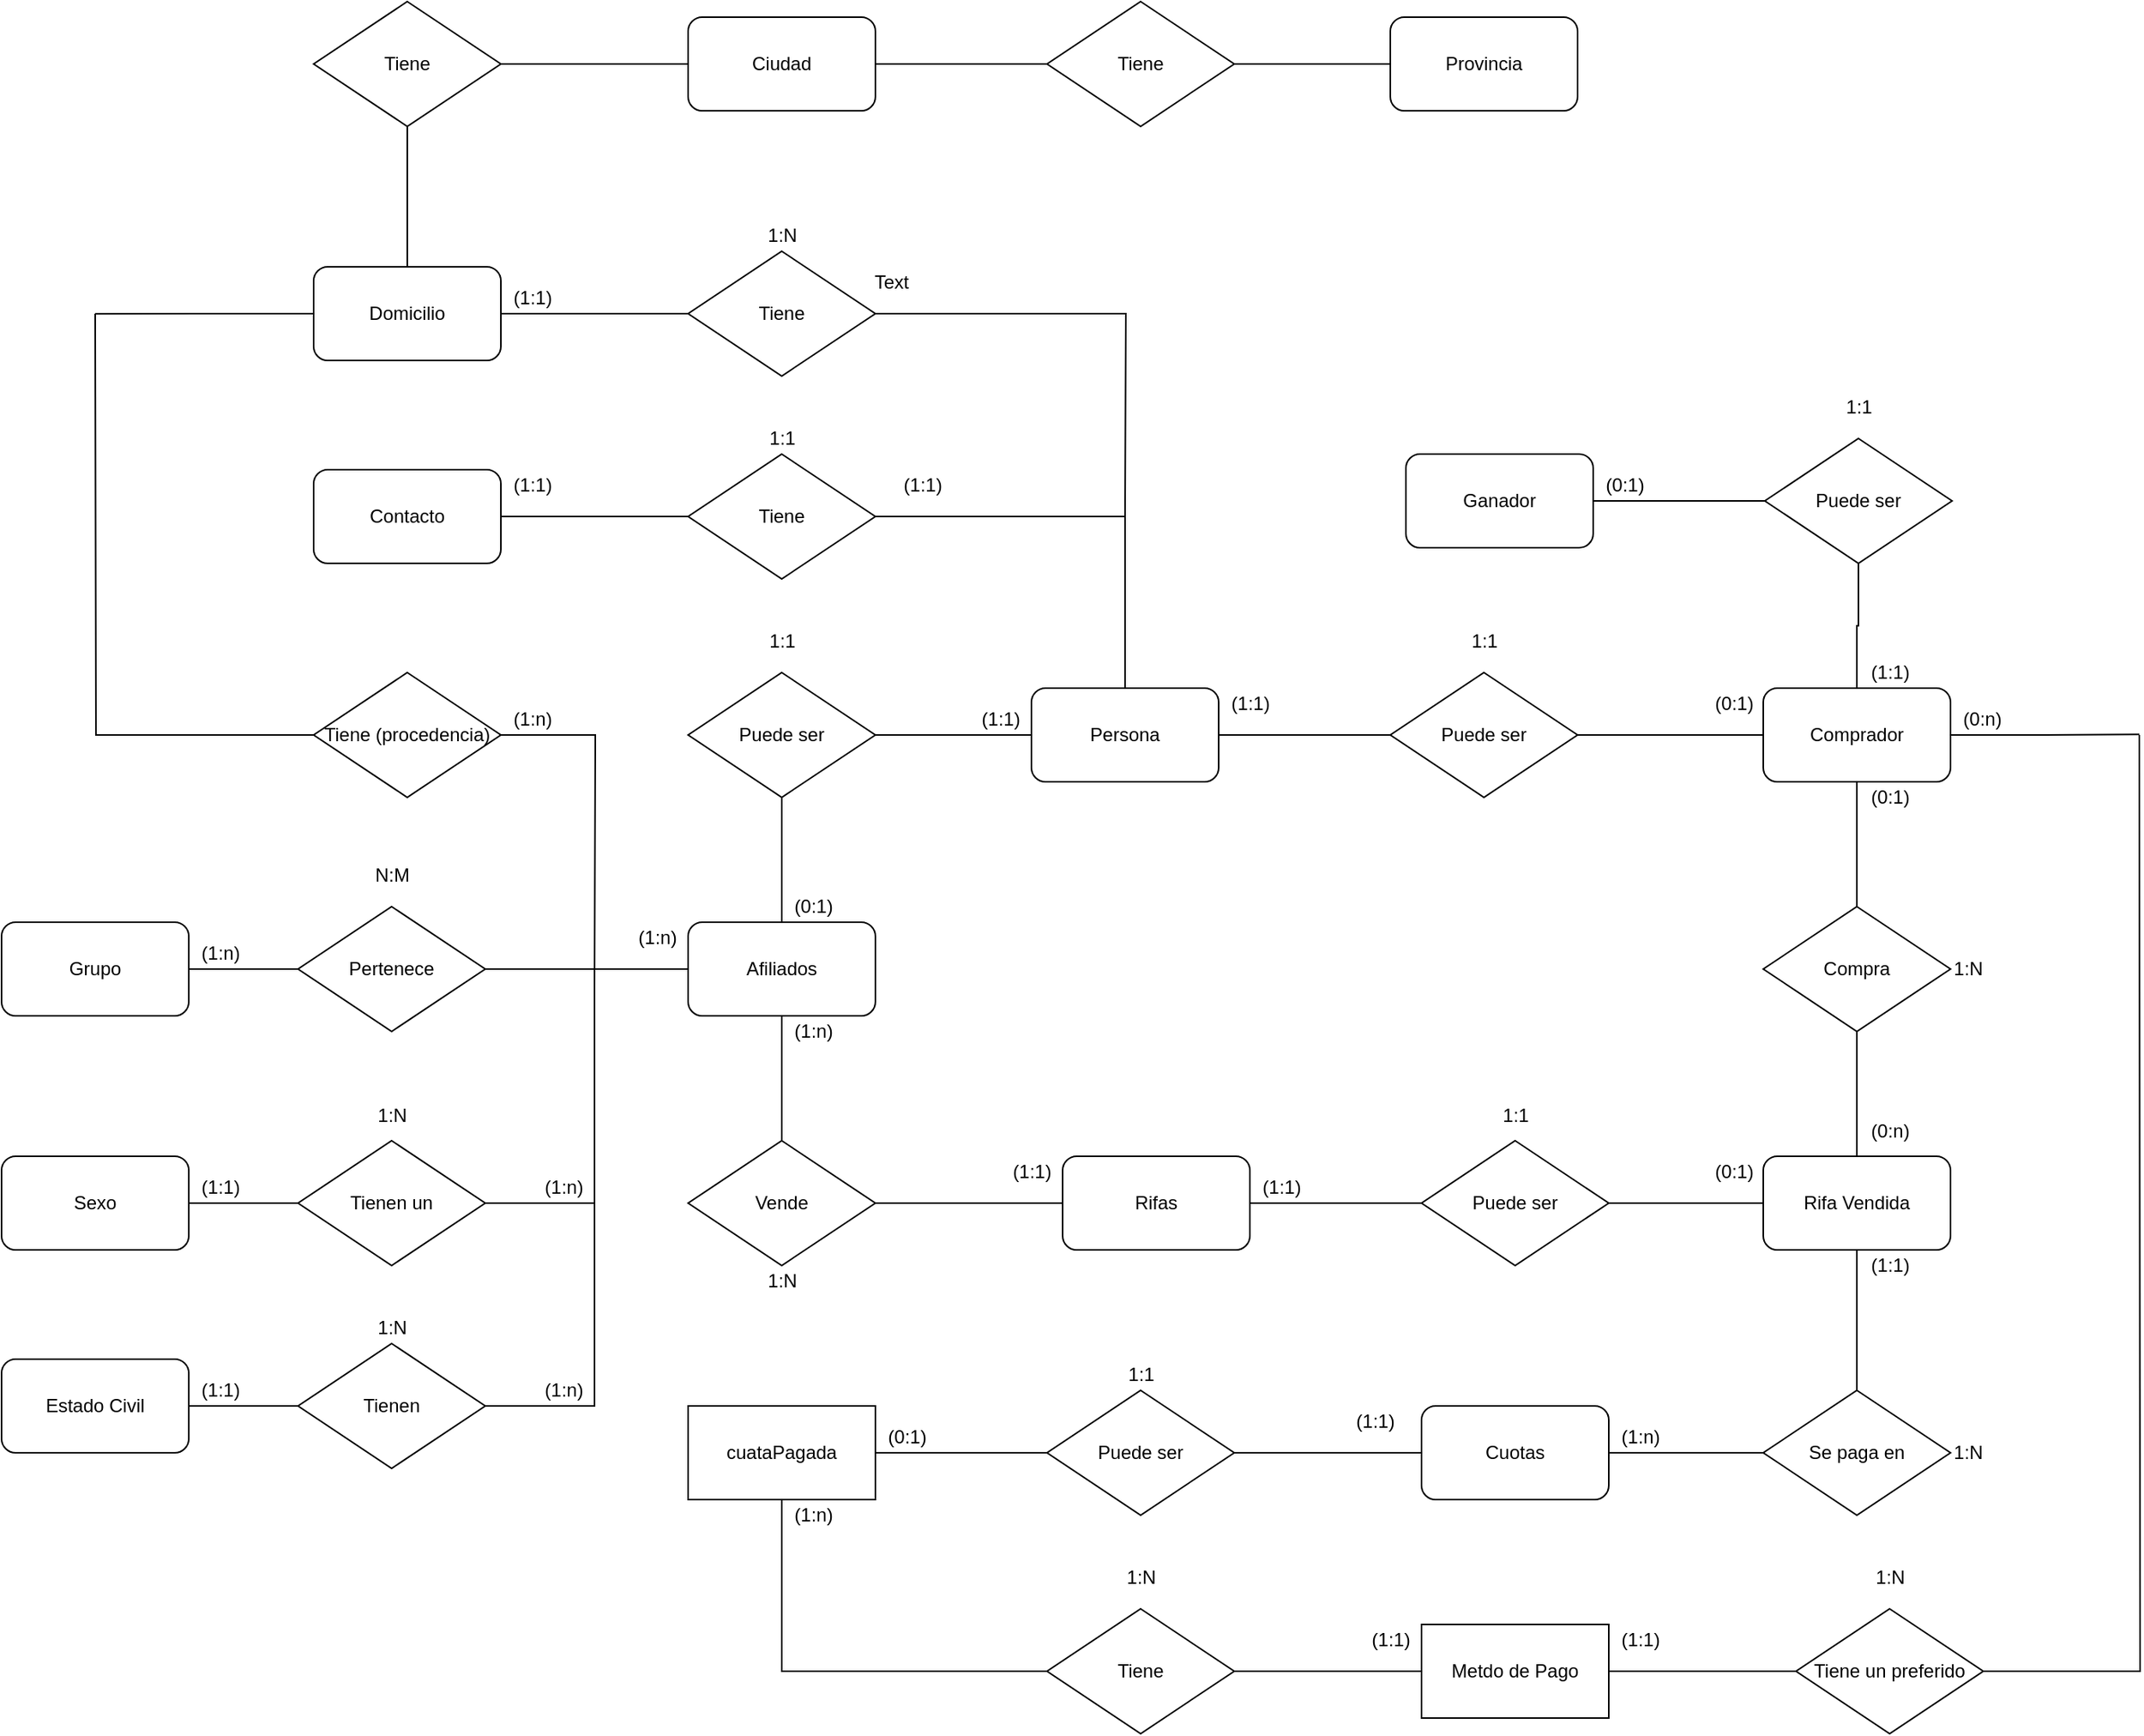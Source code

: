 <mxfile version="14.6.6" type="github">
  <diagram id="x4oDXer3UmMAbWq6n8sA" name="Page-1">
    <mxGraphModel dx="496" dy="1086" grid="1" gridSize="10" guides="1" tooltips="1" connect="1" arrows="1" fold="1" page="1" pageScale="1" pageWidth="1169" pageHeight="827" math="0" shadow="0">
      <root>
        <mxCell id="0" />
        <mxCell id="1" parent="0" />
        <mxCell id="oe1nVjeeDrZ-jlYFfPf0-22" style="edgeStyle=none;rounded=0;orthogonalLoop=1;jettySize=auto;html=1;exitX=1;exitY=0.5;exitDx=0;exitDy=0;entryX=0;entryY=0.5;entryDx=0;entryDy=0;endArrow=none;endFill=0;" edge="1" parent="1" source="oe1nVjeeDrZ-jlYFfPf0-1" target="oe1nVjeeDrZ-jlYFfPf0-2">
          <mxGeometry relative="1" as="geometry" />
        </mxCell>
        <mxCell id="oe1nVjeeDrZ-jlYFfPf0-1" value="Grupo" style="rounded=1;whiteSpace=wrap;html=1;" vertex="1" parent="1">
          <mxGeometry x="40" y="290" width="120" height="60" as="geometry" />
        </mxCell>
        <mxCell id="oe1nVjeeDrZ-jlYFfPf0-24" style="edgeStyle=none;rounded=0;orthogonalLoop=1;jettySize=auto;html=1;exitX=1;exitY=0.5;exitDx=0;exitDy=0;entryX=0;entryY=0.5;entryDx=0;entryDy=0;endArrow=none;endFill=0;" edge="1" parent="1" source="oe1nVjeeDrZ-jlYFfPf0-2" target="oe1nVjeeDrZ-jlYFfPf0-3">
          <mxGeometry relative="1" as="geometry" />
        </mxCell>
        <mxCell id="oe1nVjeeDrZ-jlYFfPf0-2" value="Pertenece" style="rhombus;whiteSpace=wrap;html=1;" vertex="1" parent="1">
          <mxGeometry x="230" y="280" width="120" height="80" as="geometry" />
        </mxCell>
        <mxCell id="oe1nVjeeDrZ-jlYFfPf0-25" style="edgeStyle=none;rounded=0;orthogonalLoop=1;jettySize=auto;html=1;exitX=0.5;exitY=1;exitDx=0;exitDy=0;entryX=0.5;entryY=0;entryDx=0;entryDy=0;endArrow=none;endFill=0;" edge="1" parent="1" source="oe1nVjeeDrZ-jlYFfPf0-3" target="oe1nVjeeDrZ-jlYFfPf0-4">
          <mxGeometry relative="1" as="geometry" />
        </mxCell>
        <mxCell id="oe1nVjeeDrZ-jlYFfPf0-3" value="Afiliados" style="rounded=1;whiteSpace=wrap;html=1;" vertex="1" parent="1">
          <mxGeometry x="480" y="290" width="120" height="60" as="geometry" />
        </mxCell>
        <mxCell id="oe1nVjeeDrZ-jlYFfPf0-26" style="edgeStyle=none;rounded=0;orthogonalLoop=1;jettySize=auto;html=1;exitX=1;exitY=0.5;exitDx=0;exitDy=0;entryX=0;entryY=0.5;entryDx=0;entryDy=0;endArrow=none;endFill=0;" edge="1" parent="1" source="oe1nVjeeDrZ-jlYFfPf0-4" target="oe1nVjeeDrZ-jlYFfPf0-5">
          <mxGeometry relative="1" as="geometry" />
        </mxCell>
        <mxCell id="oe1nVjeeDrZ-jlYFfPf0-4" value="Vende" style="rhombus;whiteSpace=wrap;html=1;" vertex="1" parent="1">
          <mxGeometry x="480" y="430" width="120" height="80" as="geometry" />
        </mxCell>
        <mxCell id="oe1nVjeeDrZ-jlYFfPf0-27" style="edgeStyle=none;rounded=0;orthogonalLoop=1;jettySize=auto;html=1;exitX=1;exitY=0.5;exitDx=0;exitDy=0;entryX=0;entryY=0.5;entryDx=0;entryDy=0;endArrow=none;endFill=0;" edge="1" parent="1" source="oe1nVjeeDrZ-jlYFfPf0-5" target="oe1nVjeeDrZ-jlYFfPf0-6">
          <mxGeometry relative="1" as="geometry" />
        </mxCell>
        <mxCell id="oe1nVjeeDrZ-jlYFfPf0-5" value="Rifas" style="rounded=1;whiteSpace=wrap;html=1;" vertex="1" parent="1">
          <mxGeometry x="720" y="440" width="120" height="60" as="geometry" />
        </mxCell>
        <mxCell id="oe1nVjeeDrZ-jlYFfPf0-28" style="edgeStyle=none;rounded=0;orthogonalLoop=1;jettySize=auto;html=1;exitX=1;exitY=0.5;exitDx=0;exitDy=0;entryX=0;entryY=0.5;entryDx=0;entryDy=0;endArrow=none;endFill=0;" edge="1" parent="1" source="oe1nVjeeDrZ-jlYFfPf0-6" target="oe1nVjeeDrZ-jlYFfPf0-7">
          <mxGeometry relative="1" as="geometry" />
        </mxCell>
        <mxCell id="oe1nVjeeDrZ-jlYFfPf0-6" value="Puede ser" style="rhombus;whiteSpace=wrap;html=1;" vertex="1" parent="1">
          <mxGeometry x="950" y="430" width="120" height="80" as="geometry" />
        </mxCell>
        <mxCell id="oe1nVjeeDrZ-jlYFfPf0-29" style="edgeStyle=none;rounded=0;orthogonalLoop=1;jettySize=auto;html=1;exitX=0.5;exitY=0;exitDx=0;exitDy=0;entryX=0.5;entryY=1;entryDx=0;entryDy=0;endArrow=none;endFill=0;" edge="1" parent="1" source="oe1nVjeeDrZ-jlYFfPf0-7" target="oe1nVjeeDrZ-jlYFfPf0-12">
          <mxGeometry relative="1" as="geometry" />
        </mxCell>
        <mxCell id="oe1nVjeeDrZ-jlYFfPf0-64" style="edgeStyle=orthogonalEdgeStyle;rounded=0;orthogonalLoop=1;jettySize=auto;html=1;exitX=0.5;exitY=1;exitDx=0;exitDy=0;endArrow=none;endFill=0;" edge="1" parent="1" source="oe1nVjeeDrZ-jlYFfPf0-7" target="oe1nVjeeDrZ-jlYFfPf0-63">
          <mxGeometry relative="1" as="geometry" />
        </mxCell>
        <mxCell id="oe1nVjeeDrZ-jlYFfPf0-7" value="Rifa Vendida" style="rounded=1;whiteSpace=wrap;html=1;" vertex="1" parent="1">
          <mxGeometry x="1169" y="440" width="120" height="60" as="geometry" />
        </mxCell>
        <mxCell id="oe1nVjeeDrZ-jlYFfPf0-36" style="edgeStyle=orthogonalEdgeStyle;rounded=0;orthogonalLoop=1;jettySize=auto;html=1;exitX=0;exitY=0.5;exitDx=0;exitDy=0;entryX=1;entryY=0.5;entryDx=0;entryDy=0;endArrow=none;endFill=0;" edge="1" parent="1" source="oe1nVjeeDrZ-jlYFfPf0-8" target="oe1nVjeeDrZ-jlYFfPf0-9">
          <mxGeometry relative="1" as="geometry" />
        </mxCell>
        <mxCell id="oe1nVjeeDrZ-jlYFfPf0-40" style="edgeStyle=orthogonalEdgeStyle;rounded=0;orthogonalLoop=1;jettySize=auto;html=1;exitX=1;exitY=0.5;exitDx=0;exitDy=0;endArrow=none;endFill=0;" edge="1" parent="1" source="oe1nVjeeDrZ-jlYFfPf0-8">
          <mxGeometry relative="1" as="geometry">
            <mxPoint x="420" y="470" as="targetPoint" />
          </mxGeometry>
        </mxCell>
        <mxCell id="oe1nVjeeDrZ-jlYFfPf0-8" value="Tienen un" style="rhombus;whiteSpace=wrap;html=1;" vertex="1" parent="1">
          <mxGeometry x="230" y="430" width="120" height="80" as="geometry" />
        </mxCell>
        <mxCell id="oe1nVjeeDrZ-jlYFfPf0-9" value="Sexo" style="rounded=1;whiteSpace=wrap;html=1;" vertex="1" parent="1">
          <mxGeometry x="40" y="440" width="120" height="60" as="geometry" />
        </mxCell>
        <mxCell id="oe1nVjeeDrZ-jlYFfPf0-37" value="" style="edgeStyle=orthogonalEdgeStyle;rounded=0;orthogonalLoop=1;jettySize=auto;html=1;endArrow=none;endFill=0;" edge="1" parent="1" source="oe1nVjeeDrZ-jlYFfPf0-10" target="oe1nVjeeDrZ-jlYFfPf0-11">
          <mxGeometry relative="1" as="geometry" />
        </mxCell>
        <mxCell id="oe1nVjeeDrZ-jlYFfPf0-38" style="edgeStyle=orthogonalEdgeStyle;rounded=0;orthogonalLoop=1;jettySize=auto;html=1;exitX=1;exitY=0.5;exitDx=0;exitDy=0;endArrow=none;endFill=0;" edge="1" parent="1" source="oe1nVjeeDrZ-jlYFfPf0-10">
          <mxGeometry relative="1" as="geometry">
            <mxPoint x="440" y="320" as="targetPoint" />
            <Array as="points">
              <mxPoint x="420" y="600" />
              <mxPoint x="420" y="320" />
            </Array>
          </mxGeometry>
        </mxCell>
        <mxCell id="oe1nVjeeDrZ-jlYFfPf0-10" value="Tienen" style="rhombus;whiteSpace=wrap;html=1;" vertex="1" parent="1">
          <mxGeometry x="230" y="560" width="120" height="80" as="geometry" />
        </mxCell>
        <mxCell id="oe1nVjeeDrZ-jlYFfPf0-11" value="Estado Civil" style="rounded=1;whiteSpace=wrap;html=1;" vertex="1" parent="1">
          <mxGeometry x="40" y="570" width="120" height="60" as="geometry" />
        </mxCell>
        <mxCell id="oe1nVjeeDrZ-jlYFfPf0-30" style="edgeStyle=none;rounded=0;orthogonalLoop=1;jettySize=auto;html=1;exitX=0.5;exitY=0;exitDx=0;exitDy=0;entryX=0.5;entryY=1;entryDx=0;entryDy=0;endArrow=none;endFill=0;" edge="1" parent="1" source="oe1nVjeeDrZ-jlYFfPf0-12" target="oe1nVjeeDrZ-jlYFfPf0-13">
          <mxGeometry relative="1" as="geometry" />
        </mxCell>
        <mxCell id="oe1nVjeeDrZ-jlYFfPf0-12" value="Compra" style="rhombus;whiteSpace=wrap;html=1;" vertex="1" parent="1">
          <mxGeometry x="1169" y="280" width="120" height="80" as="geometry" />
        </mxCell>
        <mxCell id="oe1nVjeeDrZ-jlYFfPf0-31" style="edgeStyle=none;rounded=0;orthogonalLoop=1;jettySize=auto;html=1;exitX=0;exitY=0.5;exitDx=0;exitDy=0;entryX=1;entryY=0.5;entryDx=0;entryDy=0;endArrow=none;endFill=0;" edge="1" parent="1" source="oe1nVjeeDrZ-jlYFfPf0-13" target="oe1nVjeeDrZ-jlYFfPf0-14">
          <mxGeometry relative="1" as="geometry" />
        </mxCell>
        <mxCell id="oe1nVjeeDrZ-jlYFfPf0-80" style="edgeStyle=orthogonalEdgeStyle;rounded=0;orthogonalLoop=1;jettySize=auto;html=1;exitX=1;exitY=0.5;exitDx=0;exitDy=0;endArrow=none;endFill=0;" edge="1" parent="1" source="oe1nVjeeDrZ-jlYFfPf0-13">
          <mxGeometry relative="1" as="geometry">
            <mxPoint x="1410" y="169.588" as="targetPoint" />
          </mxGeometry>
        </mxCell>
        <mxCell id="oe1nVjeeDrZ-jlYFfPf0-119" style="edgeStyle=orthogonalEdgeStyle;rounded=0;orthogonalLoop=1;jettySize=auto;html=1;exitX=0.5;exitY=0;exitDx=0;exitDy=0;entryX=0.5;entryY=1;entryDx=0;entryDy=0;endArrow=none;endFill=0;" edge="1" parent="1" source="oe1nVjeeDrZ-jlYFfPf0-13" target="oe1nVjeeDrZ-jlYFfPf0-118">
          <mxGeometry relative="1" as="geometry" />
        </mxCell>
        <mxCell id="oe1nVjeeDrZ-jlYFfPf0-13" value="Comprador" style="rounded=1;whiteSpace=wrap;html=1;" vertex="1" parent="1">
          <mxGeometry x="1169" y="140" width="120" height="60" as="geometry" />
        </mxCell>
        <mxCell id="oe1nVjeeDrZ-jlYFfPf0-32" style="edgeStyle=none;rounded=0;orthogonalLoop=1;jettySize=auto;html=1;exitX=0;exitY=0.5;exitDx=0;exitDy=0;entryX=1;entryY=0.5;entryDx=0;entryDy=0;endArrow=none;endFill=0;" edge="1" parent="1" source="oe1nVjeeDrZ-jlYFfPf0-14" target="oe1nVjeeDrZ-jlYFfPf0-15">
          <mxGeometry relative="1" as="geometry" />
        </mxCell>
        <mxCell id="oe1nVjeeDrZ-jlYFfPf0-14" value="Puede ser" style="rhombus;whiteSpace=wrap;html=1;" vertex="1" parent="1">
          <mxGeometry x="930" y="130" width="120" height="80" as="geometry" />
        </mxCell>
        <mxCell id="oe1nVjeeDrZ-jlYFfPf0-33" style="edgeStyle=none;rounded=0;orthogonalLoop=1;jettySize=auto;html=1;exitX=0;exitY=0.5;exitDx=0;exitDy=0;entryX=1;entryY=0.5;entryDx=0;entryDy=0;endArrow=none;endFill=0;" edge="1" parent="1" source="oe1nVjeeDrZ-jlYFfPf0-15" target="oe1nVjeeDrZ-jlYFfPf0-16">
          <mxGeometry relative="1" as="geometry" />
        </mxCell>
        <mxCell id="oe1nVjeeDrZ-jlYFfPf0-15" value="Persona" style="rounded=1;whiteSpace=wrap;html=1;" vertex="1" parent="1">
          <mxGeometry x="700" y="140" width="120" height="60" as="geometry" />
        </mxCell>
        <mxCell id="oe1nVjeeDrZ-jlYFfPf0-34" style="edgeStyle=none;rounded=0;orthogonalLoop=1;jettySize=auto;html=1;exitX=0.5;exitY=1;exitDx=0;exitDy=0;entryX=0.5;entryY=0;entryDx=0;entryDy=0;endArrow=none;endFill=0;" edge="1" parent="1" source="oe1nVjeeDrZ-jlYFfPf0-16" target="oe1nVjeeDrZ-jlYFfPf0-3">
          <mxGeometry relative="1" as="geometry" />
        </mxCell>
        <mxCell id="oe1nVjeeDrZ-jlYFfPf0-16" value="Puede ser" style="rhombus;whiteSpace=wrap;html=1;" vertex="1" parent="1">
          <mxGeometry x="480" y="130" width="120" height="80" as="geometry" />
        </mxCell>
        <mxCell id="oe1nVjeeDrZ-jlYFfPf0-43" style="edgeStyle=orthogonalEdgeStyle;rounded=0;orthogonalLoop=1;jettySize=auto;html=1;exitX=1;exitY=0.5;exitDx=0;exitDy=0;endArrow=none;endFill=0;entryX=0.5;entryY=0;entryDx=0;entryDy=0;" edge="1" parent="1" source="oe1nVjeeDrZ-jlYFfPf0-42" target="oe1nVjeeDrZ-jlYFfPf0-15">
          <mxGeometry relative="1" as="geometry">
            <mxPoint x="760" as="targetPoint" />
          </mxGeometry>
        </mxCell>
        <mxCell id="oe1nVjeeDrZ-jlYFfPf0-49" style="edgeStyle=orthogonalEdgeStyle;rounded=0;orthogonalLoop=1;jettySize=auto;html=1;exitX=0;exitY=0.5;exitDx=0;exitDy=0;entryX=1;entryY=0.5;entryDx=0;entryDy=0;endArrow=none;endFill=0;" edge="1" parent="1" source="oe1nVjeeDrZ-jlYFfPf0-42" target="oe1nVjeeDrZ-jlYFfPf0-46">
          <mxGeometry relative="1" as="geometry" />
        </mxCell>
        <mxCell id="oe1nVjeeDrZ-jlYFfPf0-42" value="Tiene" style="rhombus;whiteSpace=wrap;html=1;" vertex="1" parent="1">
          <mxGeometry x="480" y="-10" width="120" height="80" as="geometry" />
        </mxCell>
        <mxCell id="oe1nVjeeDrZ-jlYFfPf0-45" style="edgeStyle=orthogonalEdgeStyle;rounded=0;orthogonalLoop=1;jettySize=auto;html=1;exitX=1;exitY=0.5;exitDx=0;exitDy=0;endArrow=none;endFill=0;" edge="1" parent="1" source="oe1nVjeeDrZ-jlYFfPf0-44">
          <mxGeometry relative="1" as="geometry">
            <mxPoint x="760" y="30" as="targetPoint" />
          </mxGeometry>
        </mxCell>
        <mxCell id="oe1nVjeeDrZ-jlYFfPf0-48" style="edgeStyle=orthogonalEdgeStyle;rounded=0;orthogonalLoop=1;jettySize=auto;html=1;exitX=0;exitY=0.5;exitDx=0;exitDy=0;entryX=1;entryY=0.5;entryDx=0;entryDy=0;endArrow=none;endFill=0;" edge="1" parent="1" source="oe1nVjeeDrZ-jlYFfPf0-44" target="oe1nVjeeDrZ-jlYFfPf0-47">
          <mxGeometry relative="1" as="geometry" />
        </mxCell>
        <mxCell id="oe1nVjeeDrZ-jlYFfPf0-44" value="Tiene" style="rhombus;whiteSpace=wrap;html=1;" vertex="1" parent="1">
          <mxGeometry x="480" y="-140" width="120" height="80" as="geometry" />
        </mxCell>
        <mxCell id="oe1nVjeeDrZ-jlYFfPf0-46" value="Contacto" style="rounded=1;whiteSpace=wrap;html=1;" vertex="1" parent="1">
          <mxGeometry x="240" width="120" height="60" as="geometry" />
        </mxCell>
        <mxCell id="oe1nVjeeDrZ-jlYFfPf0-51" style="edgeStyle=orthogonalEdgeStyle;rounded=0;orthogonalLoop=1;jettySize=auto;html=1;exitX=0.5;exitY=0;exitDx=0;exitDy=0;entryX=0.5;entryY=1;entryDx=0;entryDy=0;endArrow=none;endFill=0;" edge="1" parent="1" source="oe1nVjeeDrZ-jlYFfPf0-47" target="oe1nVjeeDrZ-jlYFfPf0-50">
          <mxGeometry relative="1" as="geometry" />
        </mxCell>
        <mxCell id="oe1nVjeeDrZ-jlYFfPf0-61" style="edgeStyle=orthogonalEdgeStyle;rounded=0;orthogonalLoop=1;jettySize=auto;html=1;exitX=0;exitY=0.5;exitDx=0;exitDy=0;endArrow=none;endFill=0;" edge="1" parent="1" source="oe1nVjeeDrZ-jlYFfPf0-47">
          <mxGeometry relative="1" as="geometry">
            <mxPoint x="100" y="-99.824" as="targetPoint" />
          </mxGeometry>
        </mxCell>
        <mxCell id="oe1nVjeeDrZ-jlYFfPf0-47" value="Domicilio" style="rounded=1;whiteSpace=wrap;html=1;" vertex="1" parent="1">
          <mxGeometry x="240" y="-130" width="120" height="60" as="geometry" />
        </mxCell>
        <mxCell id="oe1nVjeeDrZ-jlYFfPf0-53" style="edgeStyle=orthogonalEdgeStyle;rounded=0;orthogonalLoop=1;jettySize=auto;html=1;exitX=1;exitY=0.5;exitDx=0;exitDy=0;entryX=0;entryY=0.5;entryDx=0;entryDy=0;endArrow=none;endFill=0;" edge="1" parent="1" source="oe1nVjeeDrZ-jlYFfPf0-50" target="oe1nVjeeDrZ-jlYFfPf0-52">
          <mxGeometry relative="1" as="geometry" />
        </mxCell>
        <mxCell id="oe1nVjeeDrZ-jlYFfPf0-50" value="Tiene" style="rhombus;whiteSpace=wrap;html=1;" vertex="1" parent="1">
          <mxGeometry x="240" y="-300" width="120" height="80" as="geometry" />
        </mxCell>
        <mxCell id="oe1nVjeeDrZ-jlYFfPf0-52" value="Ciudad" style="rounded=1;whiteSpace=wrap;html=1;" vertex="1" parent="1">
          <mxGeometry x="480" y="-290" width="120" height="60" as="geometry" />
        </mxCell>
        <mxCell id="oe1nVjeeDrZ-jlYFfPf0-55" style="edgeStyle=orthogonalEdgeStyle;rounded=0;orthogonalLoop=1;jettySize=auto;html=1;exitX=0;exitY=0.5;exitDx=0;exitDy=0;entryX=1;entryY=0.5;entryDx=0;entryDy=0;endArrow=none;endFill=0;" edge="1" parent="1" source="oe1nVjeeDrZ-jlYFfPf0-54" target="oe1nVjeeDrZ-jlYFfPf0-52">
          <mxGeometry relative="1" as="geometry" />
        </mxCell>
        <mxCell id="oe1nVjeeDrZ-jlYFfPf0-57" style="edgeStyle=orthogonalEdgeStyle;rounded=0;orthogonalLoop=1;jettySize=auto;html=1;exitX=1;exitY=0.5;exitDx=0;exitDy=0;entryX=0;entryY=0.5;entryDx=0;entryDy=0;endArrow=none;endFill=0;" edge="1" parent="1" source="oe1nVjeeDrZ-jlYFfPf0-54" target="oe1nVjeeDrZ-jlYFfPf0-56">
          <mxGeometry relative="1" as="geometry" />
        </mxCell>
        <mxCell id="oe1nVjeeDrZ-jlYFfPf0-54" value="Tiene" style="rhombus;whiteSpace=wrap;html=1;" vertex="1" parent="1">
          <mxGeometry x="710" y="-300" width="120" height="80" as="geometry" />
        </mxCell>
        <mxCell id="oe1nVjeeDrZ-jlYFfPf0-56" value="Provincia" style="rounded=1;whiteSpace=wrap;html=1;" vertex="1" parent="1">
          <mxGeometry x="930" y="-290" width="120" height="60" as="geometry" />
        </mxCell>
        <mxCell id="oe1nVjeeDrZ-jlYFfPf0-60" style="edgeStyle=orthogonalEdgeStyle;rounded=0;orthogonalLoop=1;jettySize=auto;html=1;exitX=0;exitY=0.5;exitDx=0;exitDy=0;endArrow=none;endFill=0;" edge="1" parent="1" source="oe1nVjeeDrZ-jlYFfPf0-58">
          <mxGeometry relative="1" as="geometry">
            <mxPoint x="100" y="-100" as="targetPoint" />
          </mxGeometry>
        </mxCell>
        <mxCell id="oe1nVjeeDrZ-jlYFfPf0-62" style="edgeStyle=orthogonalEdgeStyle;rounded=0;orthogonalLoop=1;jettySize=auto;html=1;exitX=1;exitY=0.5;exitDx=0;exitDy=0;endArrow=none;endFill=0;" edge="1" parent="1" source="oe1nVjeeDrZ-jlYFfPf0-58">
          <mxGeometry relative="1" as="geometry">
            <mxPoint x="420" y="330" as="targetPoint" />
          </mxGeometry>
        </mxCell>
        <mxCell id="oe1nVjeeDrZ-jlYFfPf0-58" value="Tiene (procedencia)" style="rhombus;whiteSpace=wrap;html=1;" vertex="1" parent="1">
          <mxGeometry x="240" y="130" width="120" height="80" as="geometry" />
        </mxCell>
        <mxCell id="oe1nVjeeDrZ-jlYFfPf0-66" style="edgeStyle=orthogonalEdgeStyle;rounded=0;orthogonalLoop=1;jettySize=auto;html=1;exitX=0;exitY=0.5;exitDx=0;exitDy=0;entryX=1;entryY=0.5;entryDx=0;entryDy=0;endArrow=none;endFill=0;" edge="1" parent="1" source="oe1nVjeeDrZ-jlYFfPf0-63" target="oe1nVjeeDrZ-jlYFfPf0-65">
          <mxGeometry relative="1" as="geometry" />
        </mxCell>
        <mxCell id="oe1nVjeeDrZ-jlYFfPf0-63" value="Se paga en" style="rhombus;whiteSpace=wrap;html=1;" vertex="1" parent="1">
          <mxGeometry x="1169" y="590" width="120" height="80" as="geometry" />
        </mxCell>
        <mxCell id="oe1nVjeeDrZ-jlYFfPf0-65" value="Cuotas" style="rounded=1;whiteSpace=wrap;html=1;" vertex="1" parent="1">
          <mxGeometry x="950" y="600" width="120" height="60" as="geometry" />
        </mxCell>
        <mxCell id="oe1nVjeeDrZ-jlYFfPf0-69" style="edgeStyle=orthogonalEdgeStyle;rounded=0;orthogonalLoop=1;jettySize=auto;html=1;exitX=1;exitY=0.5;exitDx=0;exitDy=0;entryX=0;entryY=0.5;entryDx=0;entryDy=0;endArrow=none;endFill=0;" edge="1" parent="1" source="oe1nVjeeDrZ-jlYFfPf0-68" target="oe1nVjeeDrZ-jlYFfPf0-65">
          <mxGeometry relative="1" as="geometry" />
        </mxCell>
        <mxCell id="oe1nVjeeDrZ-jlYFfPf0-71" style="edgeStyle=orthogonalEdgeStyle;rounded=0;orthogonalLoop=1;jettySize=auto;html=1;exitX=0;exitY=0.5;exitDx=0;exitDy=0;entryX=1;entryY=0.5;entryDx=0;entryDy=0;endArrow=none;endFill=0;" edge="1" parent="1" source="oe1nVjeeDrZ-jlYFfPf0-68" target="oe1nVjeeDrZ-jlYFfPf0-70">
          <mxGeometry relative="1" as="geometry" />
        </mxCell>
        <mxCell id="oe1nVjeeDrZ-jlYFfPf0-68" value="Puede ser" style="rhombus;whiteSpace=wrap;html=1;" vertex="1" parent="1">
          <mxGeometry x="710" y="590" width="120" height="80" as="geometry" />
        </mxCell>
        <mxCell id="oe1nVjeeDrZ-jlYFfPf0-74" style="edgeStyle=orthogonalEdgeStyle;rounded=0;orthogonalLoop=1;jettySize=auto;html=1;exitX=0.5;exitY=1;exitDx=0;exitDy=0;entryX=0;entryY=0.5;entryDx=0;entryDy=0;endArrow=none;endFill=0;" edge="1" parent="1" source="oe1nVjeeDrZ-jlYFfPf0-70" target="oe1nVjeeDrZ-jlYFfPf0-72">
          <mxGeometry relative="1" as="geometry" />
        </mxCell>
        <mxCell id="oe1nVjeeDrZ-jlYFfPf0-70" value="cuataPagada" style="rounded=0;whiteSpace=wrap;html=1;sketch=0;" vertex="1" parent="1">
          <mxGeometry x="480" y="600" width="120" height="60" as="geometry" />
        </mxCell>
        <mxCell id="oe1nVjeeDrZ-jlYFfPf0-76" style="edgeStyle=orthogonalEdgeStyle;rounded=0;orthogonalLoop=1;jettySize=auto;html=1;exitX=1;exitY=0.5;exitDx=0;exitDy=0;entryX=0;entryY=0.5;entryDx=0;entryDy=0;endArrow=none;endFill=0;" edge="1" parent="1" source="oe1nVjeeDrZ-jlYFfPf0-72" target="oe1nVjeeDrZ-jlYFfPf0-75">
          <mxGeometry relative="1" as="geometry" />
        </mxCell>
        <mxCell id="oe1nVjeeDrZ-jlYFfPf0-72" value="Tiene" style="rhombus;whiteSpace=wrap;html=1;" vertex="1" parent="1">
          <mxGeometry x="710" y="730" width="120" height="80" as="geometry" />
        </mxCell>
        <mxCell id="oe1nVjeeDrZ-jlYFfPf0-78" style="edgeStyle=orthogonalEdgeStyle;rounded=0;orthogonalLoop=1;jettySize=auto;html=1;exitX=1;exitY=0.5;exitDx=0;exitDy=0;entryX=0;entryY=0.5;entryDx=0;entryDy=0;endArrow=none;endFill=0;" edge="1" parent="1" source="oe1nVjeeDrZ-jlYFfPf0-75" target="oe1nVjeeDrZ-jlYFfPf0-77">
          <mxGeometry relative="1" as="geometry" />
        </mxCell>
        <mxCell id="oe1nVjeeDrZ-jlYFfPf0-75" value="Metdo de Pago" style="rounded=0;whiteSpace=wrap;html=1;sketch=0;" vertex="1" parent="1">
          <mxGeometry x="950" y="740" width="120" height="60" as="geometry" />
        </mxCell>
        <mxCell id="oe1nVjeeDrZ-jlYFfPf0-79" style="edgeStyle=orthogonalEdgeStyle;rounded=0;orthogonalLoop=1;jettySize=auto;html=1;exitX=1;exitY=0.5;exitDx=0;exitDy=0;endArrow=none;endFill=0;" edge="1" parent="1" source="oe1nVjeeDrZ-jlYFfPf0-77">
          <mxGeometry relative="1" as="geometry">
            <mxPoint x="1410" y="170" as="targetPoint" />
          </mxGeometry>
        </mxCell>
        <mxCell id="oe1nVjeeDrZ-jlYFfPf0-77" value="Tiene un preferido" style="rhombus;whiteSpace=wrap;html=1;" vertex="1" parent="1">
          <mxGeometry x="1190" y="730" width="120" height="80" as="geometry" />
        </mxCell>
        <mxCell id="oe1nVjeeDrZ-jlYFfPf0-81" value="(0:1)" style="text;html=1;align=center;verticalAlign=middle;resizable=0;points=[];autosize=1;strokeColor=none;" vertex="1" parent="1">
          <mxGeometry x="540" y="270" width="40" height="20" as="geometry" />
        </mxCell>
        <mxCell id="oe1nVjeeDrZ-jlYFfPf0-83" value="(1:1)" style="text;html=1;align=center;verticalAlign=middle;resizable=0;points=[];autosize=1;strokeColor=none;" vertex="1" parent="1">
          <mxGeometry x="660" y="150" width="40" height="20" as="geometry" />
        </mxCell>
        <mxCell id="oe1nVjeeDrZ-jlYFfPf0-84" value="1:1" style="text;html=1;align=center;verticalAlign=middle;resizable=0;points=[];autosize=1;strokeColor=none;" vertex="1" parent="1">
          <mxGeometry x="525" y="100" width="30" height="20" as="geometry" />
        </mxCell>
        <mxCell id="oe1nVjeeDrZ-jlYFfPf0-85" value="(1:1)" style="text;html=1;align=center;verticalAlign=middle;resizable=0;points=[];autosize=1;strokeColor=none;" vertex="1" parent="1">
          <mxGeometry x="820" y="140" width="40" height="20" as="geometry" />
        </mxCell>
        <mxCell id="oe1nVjeeDrZ-jlYFfPf0-86" value="1:1" style="text;html=1;align=center;verticalAlign=middle;resizable=0;points=[];autosize=1;strokeColor=none;" vertex="1" parent="1">
          <mxGeometry x="975" y="100" width="30" height="20" as="geometry" />
        </mxCell>
        <mxCell id="oe1nVjeeDrZ-jlYFfPf0-87" value="(0:1)" style="text;html=1;align=center;verticalAlign=middle;resizable=0;points=[];autosize=1;strokeColor=none;" vertex="1" parent="1">
          <mxGeometry x="1130" y="140" width="40" height="20" as="geometry" />
        </mxCell>
        <mxCell id="oe1nVjeeDrZ-jlYFfPf0-88" value="(0:1)" style="text;html=1;align=center;verticalAlign=middle;resizable=0;points=[];autosize=1;strokeColor=none;" vertex="1" parent="1">
          <mxGeometry x="1230" y="200" width="40" height="20" as="geometry" />
        </mxCell>
        <mxCell id="oe1nVjeeDrZ-jlYFfPf0-89" value="1:N" style="text;html=1;align=center;verticalAlign=middle;resizable=0;points=[];autosize=1;strokeColor=none;" vertex="1" parent="1">
          <mxGeometry x="1285" y="310" width="30" height="20" as="geometry" />
        </mxCell>
        <mxCell id="oe1nVjeeDrZ-jlYFfPf0-90" value="(0:n)" style="text;html=1;align=center;verticalAlign=middle;resizable=0;points=[];autosize=1;strokeColor=none;" vertex="1" parent="1">
          <mxGeometry x="1230" y="414" width="40" height="20" as="geometry" />
        </mxCell>
        <mxCell id="oe1nVjeeDrZ-jlYFfPf0-91" value="(1:1)" style="text;html=1;align=center;verticalAlign=middle;resizable=0;points=[];autosize=1;strokeColor=none;" vertex="1" parent="1">
          <mxGeometry x="1230" y="500" width="40" height="20" as="geometry" />
        </mxCell>
        <mxCell id="oe1nVjeeDrZ-jlYFfPf0-92" value="1:N" style="text;html=1;align=center;verticalAlign=middle;resizable=0;points=[];autosize=1;strokeColor=none;" vertex="1" parent="1">
          <mxGeometry x="1285" y="620" width="30" height="20" as="geometry" />
        </mxCell>
        <mxCell id="oe1nVjeeDrZ-jlYFfPf0-93" value="(1:n)" style="text;html=1;align=center;verticalAlign=middle;resizable=0;points=[];autosize=1;strokeColor=none;" vertex="1" parent="1">
          <mxGeometry x="1070" y="610" width="40" height="20" as="geometry" />
        </mxCell>
        <mxCell id="oe1nVjeeDrZ-jlYFfPf0-94" value="(1:1)" style="text;html=1;align=center;verticalAlign=middle;resizable=0;points=[];autosize=1;strokeColor=none;" vertex="1" parent="1">
          <mxGeometry x="840" y="450" width="40" height="20" as="geometry" />
        </mxCell>
        <mxCell id="oe1nVjeeDrZ-jlYFfPf0-95" value="1:1" style="text;html=1;align=center;verticalAlign=middle;resizable=0;points=[];autosize=1;strokeColor=none;" vertex="1" parent="1">
          <mxGeometry x="995" y="404" width="30" height="20" as="geometry" />
        </mxCell>
        <mxCell id="oe1nVjeeDrZ-jlYFfPf0-96" value="(0:1)" style="text;html=1;align=center;verticalAlign=middle;resizable=0;points=[];autosize=1;strokeColor=none;" vertex="1" parent="1">
          <mxGeometry x="1130" y="440" width="40" height="20" as="geometry" />
        </mxCell>
        <mxCell id="oe1nVjeeDrZ-jlYFfPf0-97" value="(1:1)" style="text;html=1;align=center;verticalAlign=middle;resizable=0;points=[];autosize=1;strokeColor=none;" vertex="1" parent="1">
          <mxGeometry x="900" y="600" width="40" height="20" as="geometry" />
        </mxCell>
        <mxCell id="oe1nVjeeDrZ-jlYFfPf0-98" value="1:1" style="text;html=1;align=center;verticalAlign=middle;resizable=0;points=[];autosize=1;strokeColor=none;" vertex="1" parent="1">
          <mxGeometry x="755" y="570" width="30" height="20" as="geometry" />
        </mxCell>
        <mxCell id="oe1nVjeeDrZ-jlYFfPf0-99" value="(0:1)" style="text;html=1;align=center;verticalAlign=middle;resizable=0;points=[];autosize=1;strokeColor=none;" vertex="1" parent="1">
          <mxGeometry x="600" y="610" width="40" height="20" as="geometry" />
        </mxCell>
        <mxCell id="oe1nVjeeDrZ-jlYFfPf0-100" value="(1:n)" style="text;html=1;align=center;verticalAlign=middle;resizable=0;points=[];autosize=1;strokeColor=none;" vertex="1" parent="1">
          <mxGeometry x="540" y="350" width="40" height="20" as="geometry" />
        </mxCell>
        <mxCell id="oe1nVjeeDrZ-jlYFfPf0-101" value="1:N" style="text;html=1;align=center;verticalAlign=middle;resizable=0;points=[];autosize=1;strokeColor=none;" vertex="1" parent="1">
          <mxGeometry x="525" y="510" width="30" height="20" as="geometry" />
        </mxCell>
        <mxCell id="oe1nVjeeDrZ-jlYFfPf0-102" value="(1:1)" style="text;html=1;align=center;verticalAlign=middle;resizable=0;points=[];autosize=1;strokeColor=none;" vertex="1" parent="1">
          <mxGeometry x="680" y="440" width="40" height="20" as="geometry" />
        </mxCell>
        <mxCell id="oe1nVjeeDrZ-jlYFfPf0-103" value="(1:n)" style="text;html=1;align=center;verticalAlign=middle;resizable=0;points=[];autosize=1;strokeColor=none;" vertex="1" parent="1">
          <mxGeometry x="540" y="660" width="40" height="20" as="geometry" />
        </mxCell>
        <mxCell id="oe1nVjeeDrZ-jlYFfPf0-104" value="1:N" style="text;html=1;align=center;verticalAlign=middle;resizable=0;points=[];autosize=1;strokeColor=none;" vertex="1" parent="1">
          <mxGeometry x="755" y="700" width="30" height="20" as="geometry" />
        </mxCell>
        <mxCell id="oe1nVjeeDrZ-jlYFfPf0-105" value="(1:1)" style="text;html=1;align=center;verticalAlign=middle;resizable=0;points=[];autosize=1;strokeColor=none;" vertex="1" parent="1">
          <mxGeometry x="910" y="740" width="40" height="20" as="geometry" />
        </mxCell>
        <mxCell id="oe1nVjeeDrZ-jlYFfPf0-106" value="(1:1)" style="text;html=1;align=center;verticalAlign=middle;resizable=0;points=[];autosize=1;strokeColor=none;" vertex="1" parent="1">
          <mxGeometry x="1070" y="740" width="40" height="20" as="geometry" />
        </mxCell>
        <mxCell id="oe1nVjeeDrZ-jlYFfPf0-107" value="1:N" style="text;html=1;align=center;verticalAlign=middle;resizable=0;points=[];autosize=1;strokeColor=none;" vertex="1" parent="1">
          <mxGeometry x="1235" y="700" width="30" height="20" as="geometry" />
        </mxCell>
        <mxCell id="oe1nVjeeDrZ-jlYFfPf0-108" value="(0:n)" style="text;html=1;align=center;verticalAlign=middle;resizable=0;points=[];autosize=1;strokeColor=none;" vertex="1" parent="1">
          <mxGeometry x="1289" y="150" width="40" height="20" as="geometry" />
        </mxCell>
        <mxCell id="oe1nVjeeDrZ-jlYFfPf0-109" value="(1:n)" style="text;html=1;align=center;verticalAlign=middle;resizable=0;points=[];autosize=1;strokeColor=none;" vertex="1" parent="1">
          <mxGeometry x="440" y="290" width="40" height="20" as="geometry" />
        </mxCell>
        <mxCell id="oe1nVjeeDrZ-jlYFfPf0-110" value="N:M" style="text;html=1;align=center;verticalAlign=middle;resizable=0;points=[];autosize=1;strokeColor=none;" vertex="1" parent="1">
          <mxGeometry x="270" y="250" width="40" height="20" as="geometry" />
        </mxCell>
        <mxCell id="oe1nVjeeDrZ-jlYFfPf0-111" value="(1:n)" style="text;html=1;align=center;verticalAlign=middle;resizable=0;points=[];autosize=1;strokeColor=none;" vertex="1" parent="1">
          <mxGeometry x="160" y="300" width="40" height="20" as="geometry" />
        </mxCell>
        <mxCell id="oe1nVjeeDrZ-jlYFfPf0-112" value="(1:n)" style="text;html=1;align=center;verticalAlign=middle;resizable=0;points=[];autosize=1;strokeColor=none;" vertex="1" parent="1">
          <mxGeometry x="380" y="450" width="40" height="20" as="geometry" />
        </mxCell>
        <mxCell id="oe1nVjeeDrZ-jlYFfPf0-113" value="1:N" style="text;html=1;align=center;verticalAlign=middle;resizable=0;points=[];autosize=1;strokeColor=none;" vertex="1" parent="1">
          <mxGeometry x="275" y="404" width="30" height="20" as="geometry" />
        </mxCell>
        <mxCell id="oe1nVjeeDrZ-jlYFfPf0-114" value="(1:1)" style="text;html=1;align=center;verticalAlign=middle;resizable=0;points=[];autosize=1;strokeColor=none;" vertex="1" parent="1">
          <mxGeometry x="160" y="450" width="40" height="20" as="geometry" />
        </mxCell>
        <mxCell id="oe1nVjeeDrZ-jlYFfPf0-115" value="(1:n)" style="text;html=1;align=center;verticalAlign=middle;resizable=0;points=[];autosize=1;strokeColor=none;" vertex="1" parent="1">
          <mxGeometry x="380" y="580" width="40" height="20" as="geometry" />
        </mxCell>
        <mxCell id="oe1nVjeeDrZ-jlYFfPf0-116" value="1:N" style="text;html=1;align=center;verticalAlign=middle;resizable=0;points=[];autosize=1;strokeColor=none;" vertex="1" parent="1">
          <mxGeometry x="275" y="540" width="30" height="20" as="geometry" />
        </mxCell>
        <mxCell id="oe1nVjeeDrZ-jlYFfPf0-117" value="(1:1)" style="text;html=1;align=center;verticalAlign=middle;resizable=0;points=[];autosize=1;strokeColor=none;" vertex="1" parent="1">
          <mxGeometry x="160" y="580" width="40" height="20" as="geometry" />
        </mxCell>
        <mxCell id="oe1nVjeeDrZ-jlYFfPf0-118" value="Puede ser" style="rhombus;whiteSpace=wrap;html=1;" vertex="1" parent="1">
          <mxGeometry x="1170" y="-20" width="120" height="80" as="geometry" />
        </mxCell>
        <mxCell id="oe1nVjeeDrZ-jlYFfPf0-121" style="edgeStyle=orthogonalEdgeStyle;rounded=0;orthogonalLoop=1;jettySize=auto;html=1;exitX=1;exitY=0.5;exitDx=0;exitDy=0;entryX=0;entryY=0.5;entryDx=0;entryDy=0;endArrow=none;endFill=0;" edge="1" parent="1" source="oe1nVjeeDrZ-jlYFfPf0-120" target="oe1nVjeeDrZ-jlYFfPf0-118">
          <mxGeometry relative="1" as="geometry" />
        </mxCell>
        <mxCell id="oe1nVjeeDrZ-jlYFfPf0-120" value="Ganador" style="rounded=1;whiteSpace=wrap;html=1;" vertex="1" parent="1">
          <mxGeometry x="940" y="-10" width="120" height="60" as="geometry" />
        </mxCell>
        <mxCell id="oe1nVjeeDrZ-jlYFfPf0-122" value="(0:1)" style="text;html=1;align=center;verticalAlign=middle;resizable=0;points=[];autosize=1;strokeColor=none;" vertex="1" parent="1">
          <mxGeometry x="1060" width="40" height="20" as="geometry" />
        </mxCell>
        <mxCell id="oe1nVjeeDrZ-jlYFfPf0-123" value="1:1" style="text;html=1;align=center;verticalAlign=middle;resizable=0;points=[];autosize=1;strokeColor=none;" vertex="1" parent="1">
          <mxGeometry x="1215" y="-50" width="30" height="20" as="geometry" />
        </mxCell>
        <mxCell id="oe1nVjeeDrZ-jlYFfPf0-124" value="(1:1)" style="text;html=1;align=center;verticalAlign=middle;resizable=0;points=[];autosize=1;strokeColor=none;" vertex="1" parent="1">
          <mxGeometry x="1230" y="120" width="40" height="20" as="geometry" />
        </mxCell>
        <mxCell id="oe1nVjeeDrZ-jlYFfPf0-125" value="(1:n)" style="text;html=1;align=center;verticalAlign=middle;resizable=0;points=[];autosize=1;strokeColor=none;" vertex="1" parent="1">
          <mxGeometry x="360" y="150" width="40" height="20" as="geometry" />
        </mxCell>
        <mxCell id="oe1nVjeeDrZ-jlYFfPf0-126" value="(1:1)" style="text;html=1;align=center;verticalAlign=middle;resizable=0;points=[];autosize=1;strokeColor=none;" vertex="1" parent="1">
          <mxGeometry x="610" width="40" height="20" as="geometry" />
        </mxCell>
        <mxCell id="oe1nVjeeDrZ-jlYFfPf0-130" value="1:1" style="text;html=1;align=center;verticalAlign=middle;resizable=0;points=[];autosize=1;strokeColor=none;" vertex="1" parent="1">
          <mxGeometry x="525" y="-30" width="30" height="20" as="geometry" />
        </mxCell>
        <mxCell id="oe1nVjeeDrZ-jlYFfPf0-131" value="(1:1)" style="text;html=1;align=center;verticalAlign=middle;resizable=0;points=[];autosize=1;strokeColor=none;" vertex="1" parent="1">
          <mxGeometry x="360" width="40" height="20" as="geometry" />
        </mxCell>
        <mxCell id="oe1nVjeeDrZ-jlYFfPf0-132" value="(1:1)" style="text;html=1;align=center;verticalAlign=middle;resizable=0;points=[];autosize=1;strokeColor=none;" vertex="1" parent="1">
          <mxGeometry x="360" y="-120" width="40" height="20" as="geometry" />
        </mxCell>
        <mxCell id="oe1nVjeeDrZ-jlYFfPf0-133" value="1:N" style="text;html=1;align=center;verticalAlign=middle;resizable=0;points=[];autosize=1;strokeColor=none;" vertex="1" parent="1">
          <mxGeometry x="525" y="-160" width="30" height="20" as="geometry" />
        </mxCell>
        <mxCell id="oe1nVjeeDrZ-jlYFfPf0-134" value="Text" style="text;html=1;align=center;verticalAlign=middle;resizable=0;points=[];autosize=1;strokeColor=none;" vertex="1" parent="1">
          <mxGeometry x="590" y="-130" width="40" height="20" as="geometry" />
        </mxCell>
      </root>
    </mxGraphModel>
  </diagram>
</mxfile>
